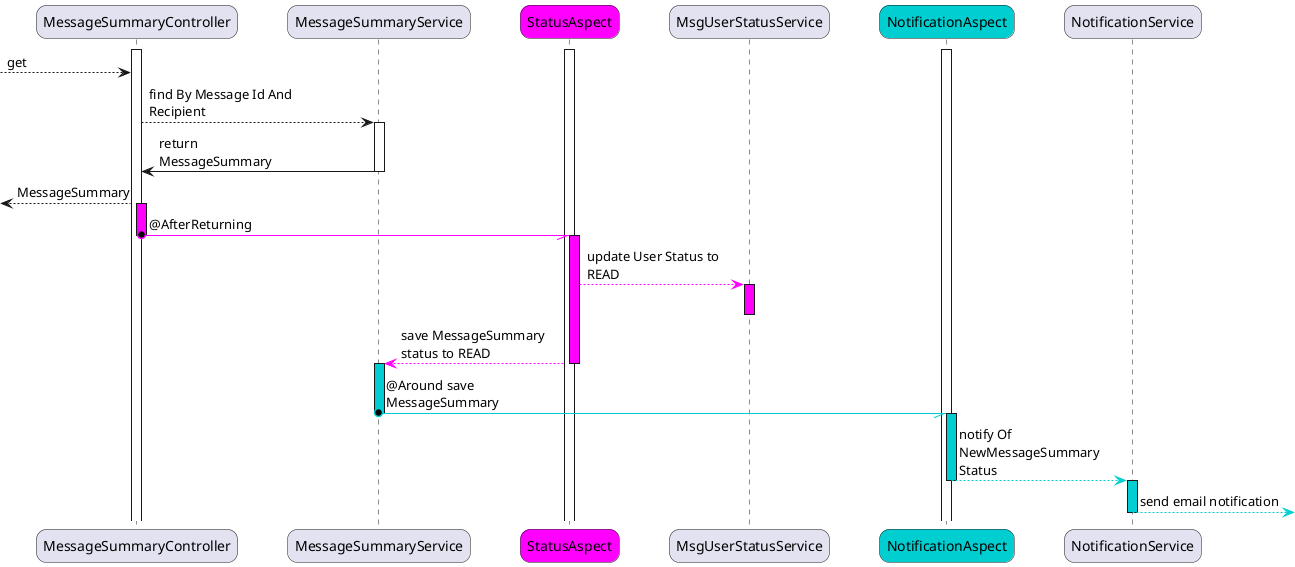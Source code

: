 @startuml

skinparam Shadowing false
skinparam roundcorner 20
skinparam maxmessagesize 150

skinparam ParticipantPadding 20
skinparam BoxPadding 10
skinparam SequenceBoxBackgroundColor AliceBlue
skinparam ActorBorderColor SaddleBrown


participant MessageSummaryController
participant MessageSummaryService
participant StatusAspect #Magenta
participant MsgUserStatusService
participant NotificationAspect #DarkTurquoise
participant NotificationService

activate StatusAspect
activate NotificationAspect


activate MessageSummaryController
--> MessageSummaryController: get
MessageSummaryController --> MessageSummaryService: find By Message Id And Recipient
activate MessageSummaryService
MessageSummaryController <- MessageSummaryService: return MessageSummary
deactivate MessageSummaryService
<-- MessageSummaryController: MessageSummary
activate MessageSummaryController #Magenta
MessageSummaryController o-[#Magenta]// StatusAspect : @AfterReturning
deactivate MessageSummaryController

activate StatusAspect #Magenta

StatusAspect --[#Magenta]> MsgUserStatusService: update User Status to READ
activate MsgUserStatusService #Magenta
deactivate MsgUserStatusService

MessageSummaryService <[#Magenta]-- StatusAspect: save MessageSummary status to READ
deactivate StatusAspect
activate MessageSummaryService #DarkTurquoise
MessageSummaryService o-[#DarkTurquoise]// NotificationAspect: @Around save MessageSummary
deactivate MessageSummaryService

activate NotificationAspect #DarkTurquoise
NotificationAspect --[#DarkTurquoise]> NotificationService: notify Of NewMessageSummary Status
deactivate NotificationAspect
activate NotificationService #DarkTurquoise
NotificationService --[#DarkTurquoise]> : send email notification
deactivate NotificationService


@enduml
